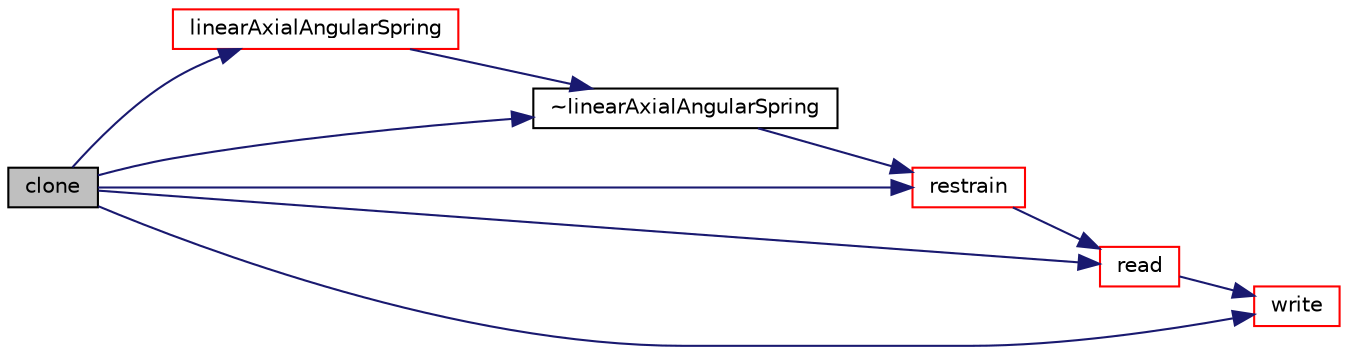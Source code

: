 digraph "clone"
{
  bgcolor="transparent";
  edge [fontname="Helvetica",fontsize="10",labelfontname="Helvetica",labelfontsize="10"];
  node [fontname="Helvetica",fontsize="10",shape=record];
  rankdir="LR";
  Node155 [label="clone",height=0.2,width=0.4,color="black", fillcolor="grey75", style="filled", fontcolor="black"];
  Node155 -> Node156 [color="midnightblue",fontsize="10",style="solid",fontname="Helvetica"];
  Node156 [label="linearAxialAngularSpring",height=0.2,width=0.4,color="red",URL="$a30777.html#ad941f17823a92cc3dec1c5c3d39a0273",tooltip="Construct from components. "];
  Node156 -> Node158 [color="midnightblue",fontsize="10",style="solid",fontname="Helvetica"];
  Node158 [label="~linearAxialAngularSpring",height=0.2,width=0.4,color="black",URL="$a30777.html#a1173e978f72c84c9ae36dca5043fb8af",tooltip="Destructor. "];
  Node158 -> Node159 [color="midnightblue",fontsize="10",style="solid",fontname="Helvetica"];
  Node159 [label="restrain",height=0.2,width=0.4,color="red",URL="$a30777.html#a5a33f13a3b2e956e9be8cfaffc87a34b",tooltip="Calculate the restraint position, force and moment. "];
  Node159 -> Node180 [color="midnightblue",fontsize="10",style="solid",fontname="Helvetica"];
  Node180 [label="read",height=0.2,width=0.4,color="red",URL="$a30777.html#affa21705bb326eaf3c87a5c6c1e56f3b",tooltip="Update properties from given dictionary. "];
  Node180 -> Node227 [color="midnightblue",fontsize="10",style="solid",fontname="Helvetica"];
  Node227 [label="write",height=0.2,width=0.4,color="red",URL="$a30777.html#a293fdfec8bdfbd5c3913ab4c9f3454ff",tooltip="Write. "];
  Node155 -> Node180 [color="midnightblue",fontsize="10",style="solid",fontname="Helvetica"];
  Node155 -> Node159 [color="midnightblue",fontsize="10",style="solid",fontname="Helvetica"];
  Node155 -> Node227 [color="midnightblue",fontsize="10",style="solid",fontname="Helvetica"];
  Node155 -> Node158 [color="midnightblue",fontsize="10",style="solid",fontname="Helvetica"];
}
